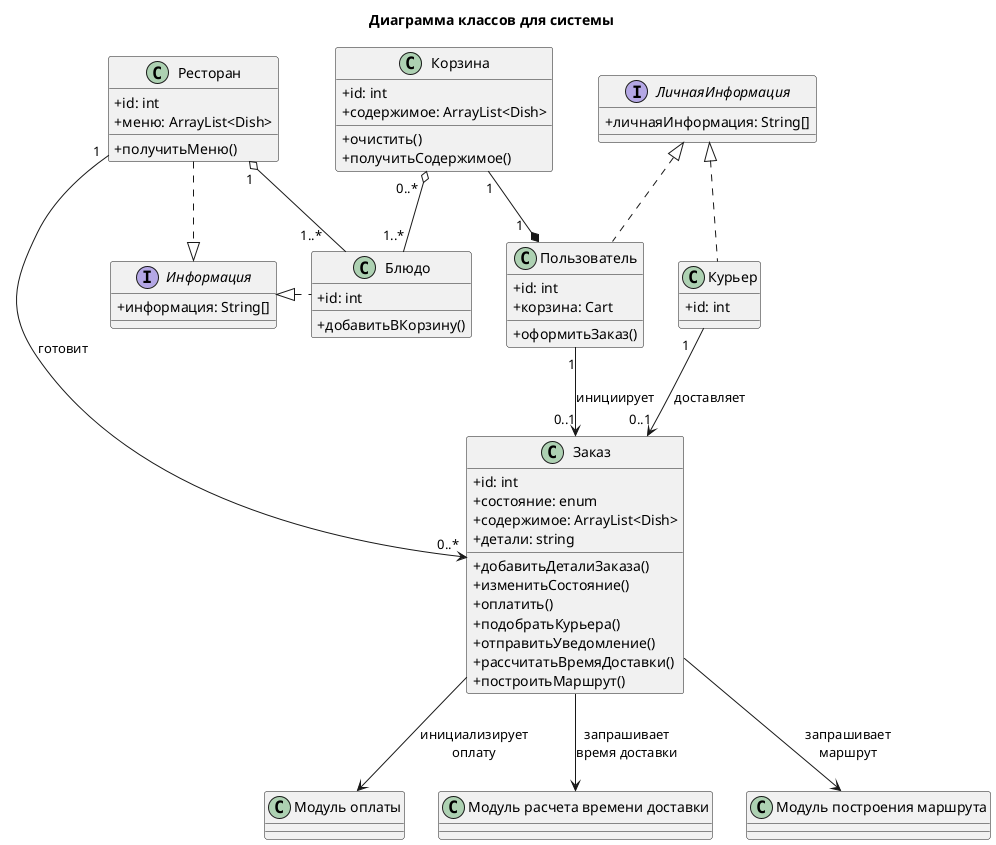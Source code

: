 @startuml state
title Диаграмма классов для системы

skinparam ClassAttributeIconSize 0

interface "ЛичнаяИнформация" as PInfo {
    + личнаяИнформация: String[]
}
interface "Информация" as Info {
    +  информация: String[]
}

class "Пользователь" as User {
    + id: int
    + корзина: Cart

    + оформитьЗаказ()
}
class "Курьер" as Courier {
    + id: int
}
class "Ресторан" as Restaurant {
    + id: int
    + меню: ArrayList<Dish>

    + получитьМеню()
}
class "Блюдо" as Dish {
    + id: int

    + добавитьВКорзину()
}
class "Заказ" as Order {
    + id: int
    + состояние: enum
    + содержимое: ArrayList<Dish>
    + детали: string

    + добавитьДеталиЗаказа()
    + изменитьСостояние()
    + оплатить()
    + подобратьКурьера()
    + отправитьУведомление()
    + рассчитатьВремяДоставки()
    + построитьМаршрут()
}
class "Корзина" as Cart {
    + id: int
    + содержимое: ArrayList<Dish>

    + очистить()
    + получитьСодержимое()
}

class "Модуль оплаты" as PM 
class "Модуль расчета времени доставки" as DTM
class "Модуль построения маршрута" as RM

User .u.|> PInfo
Courier .u.|> PInfo
Restaurant ..|> Info
Dish .l.|> Info


User "\t\n1" *-u- "1" Cart
Cart "0..*\t" o-- "1..*" Dish
Restaurant "\t\t1" o-- "\t\t\t\t1..*\t" Dish

User "1" --> "0..1" Order : инициирует
Courier "1\n\n\t" --> "\t0..1" Order : доставляет
Restaurant "1" --> "\n\n\n\n\n\n\n0..*" Order : \n\n\n\n\n\nготовит\t
Order --> PM : инициализирует\nоплату
Order --> DTM : запрашивает\nвремя доставки
Order --> RM : запрашивает\nмаршрут




@enduml
